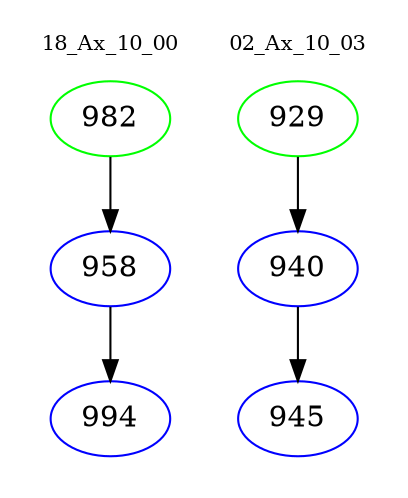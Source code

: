 digraph{
subgraph cluster_0 {
color = white
label = "18_Ax_10_00";
fontsize=10;
T0_982 [label="982", color="green"]
T0_982 -> T0_958 [color="black"]
T0_958 [label="958", color="blue"]
T0_958 -> T0_994 [color="black"]
T0_994 [label="994", color="blue"]
}
subgraph cluster_1 {
color = white
label = "02_Ax_10_03";
fontsize=10;
T1_929 [label="929", color="green"]
T1_929 -> T1_940 [color="black"]
T1_940 [label="940", color="blue"]
T1_940 -> T1_945 [color="black"]
T1_945 [label="945", color="blue"]
}
}
